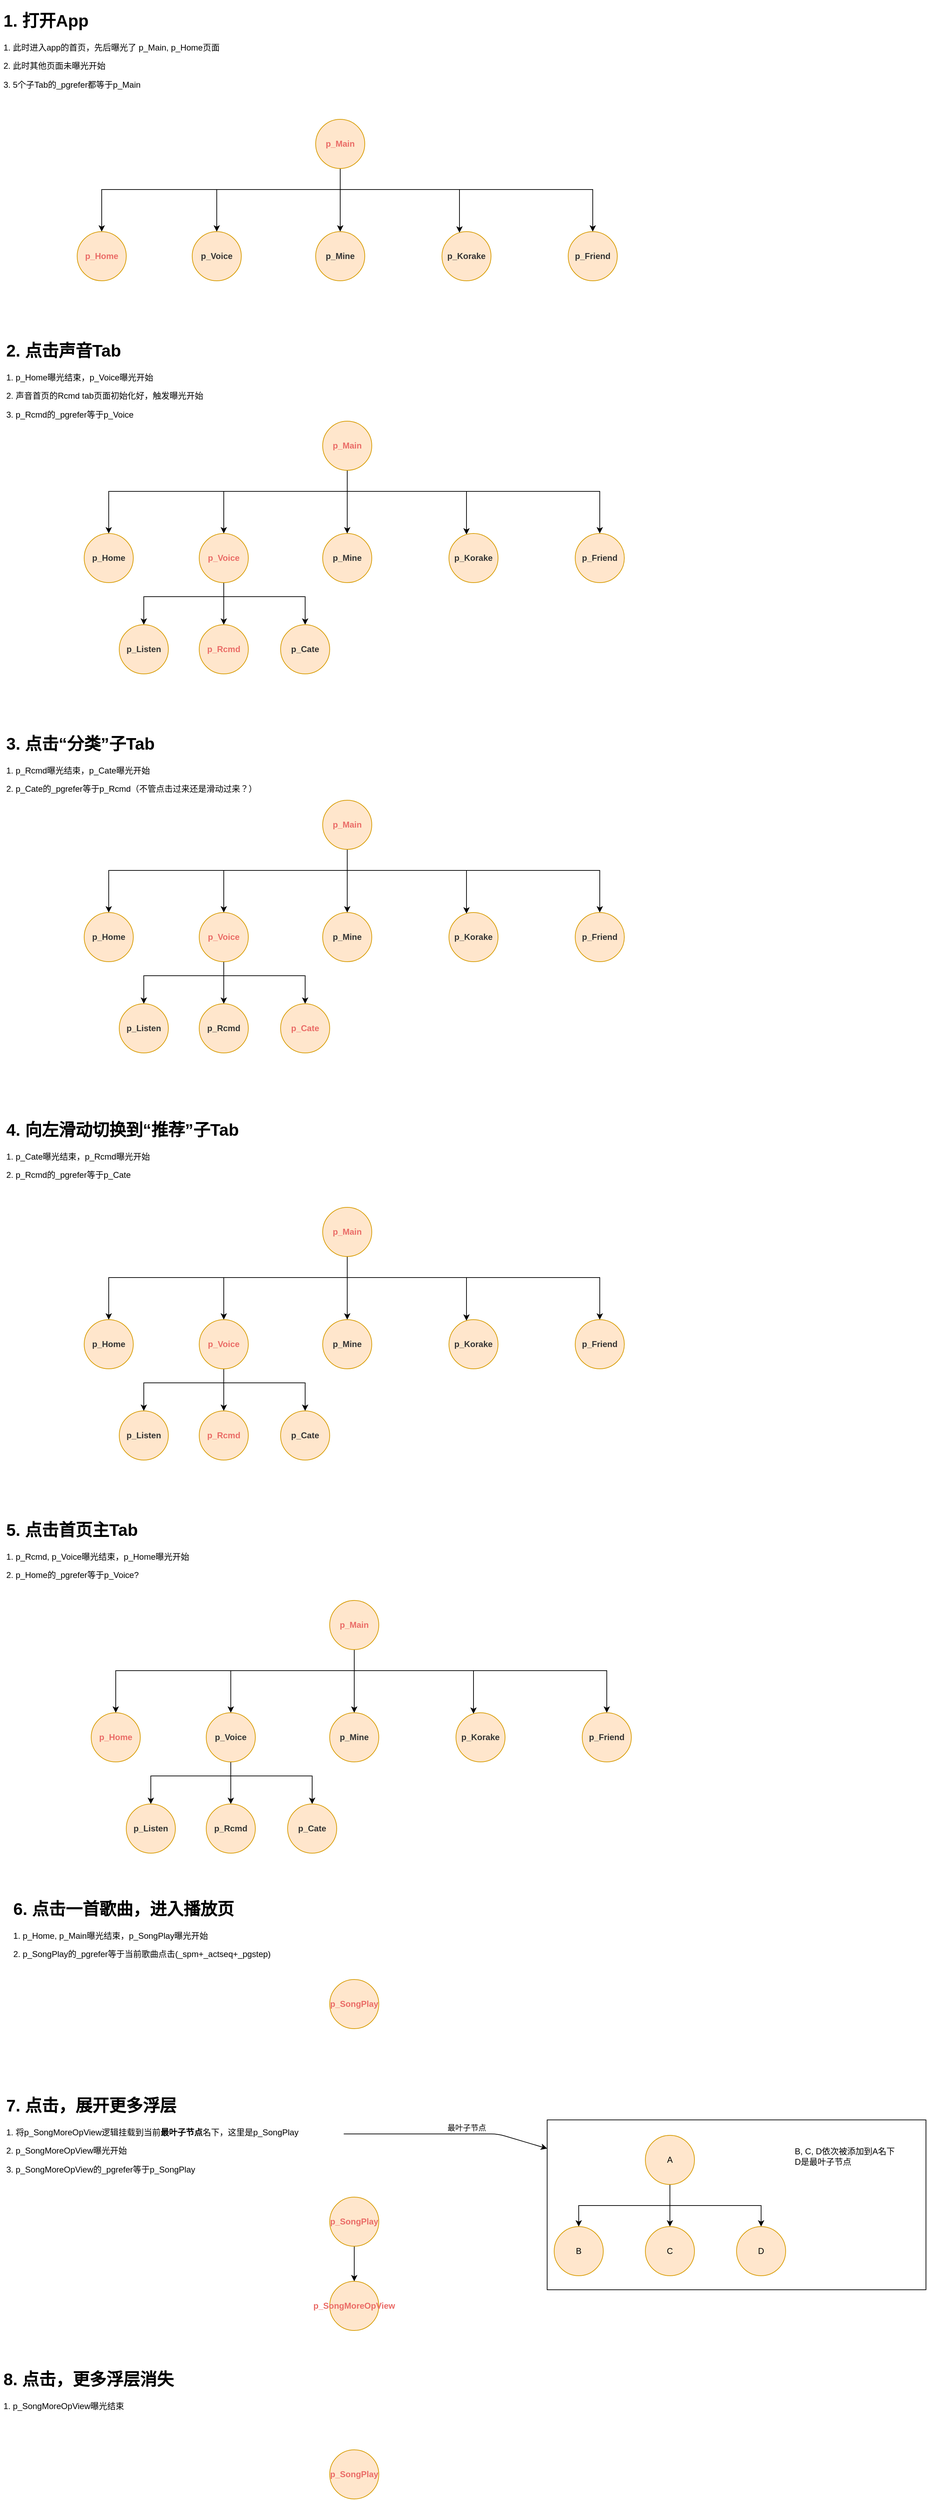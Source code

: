 <mxfile version="14.4.4" type="github">
  <diagram id="2VMnbliPUMn7yvVcYew5" name="Page-1">
    <mxGraphModel dx="2031" dy="2300" grid="1" gridSize="10" guides="1" tooltips="1" connect="1" arrows="1" fold="1" page="1" pageScale="1" pageWidth="827" pageHeight="1169" math="0" shadow="0">
      <root>
        <mxCell id="0" />
        <mxCell id="1" parent="0" />
        <mxCell id="qEXsqVAUmGLnPxg-KSlv-1" style="edgeStyle=orthogonalEdgeStyle;rounded=0;orthogonalLoop=1;jettySize=auto;html=1;" edge="1" parent="1" source="qEXsqVAUmGLnPxg-KSlv-6" target="qEXsqVAUmGLnPxg-KSlv-7">
          <mxGeometry relative="1" as="geometry">
            <Array as="points">
              <mxPoint x="575" y="-740" />
              <mxPoint x="235" y="-740" />
            </Array>
          </mxGeometry>
        </mxCell>
        <mxCell id="qEXsqVAUmGLnPxg-KSlv-2" style="edgeStyle=orthogonalEdgeStyle;rounded=0;orthogonalLoop=1;jettySize=auto;html=1;" edge="1" parent="1" source="qEXsqVAUmGLnPxg-KSlv-6" target="qEXsqVAUmGLnPxg-KSlv-8">
          <mxGeometry relative="1" as="geometry">
            <Array as="points">
              <mxPoint x="575" y="-740" />
              <mxPoint x="399" y="-740" />
            </Array>
          </mxGeometry>
        </mxCell>
        <mxCell id="qEXsqVAUmGLnPxg-KSlv-3" style="edgeStyle=orthogonalEdgeStyle;rounded=0;orthogonalLoop=1;jettySize=auto;html=1;" edge="1" parent="1" source="qEXsqVAUmGLnPxg-KSlv-6" target="qEXsqVAUmGLnPxg-KSlv-9">
          <mxGeometry relative="1" as="geometry" />
        </mxCell>
        <mxCell id="qEXsqVAUmGLnPxg-KSlv-4" style="edgeStyle=orthogonalEdgeStyle;rounded=0;orthogonalLoop=1;jettySize=auto;html=1;" edge="1" parent="1" source="qEXsqVAUmGLnPxg-KSlv-6" target="qEXsqVAUmGLnPxg-KSlv-10">
          <mxGeometry relative="1" as="geometry">
            <mxPoint x="750" y="-710" as="targetPoint" />
            <Array as="points">
              <mxPoint x="575" y="-740" />
              <mxPoint x="745" y="-740" />
            </Array>
          </mxGeometry>
        </mxCell>
        <mxCell id="qEXsqVAUmGLnPxg-KSlv-5" style="edgeStyle=orthogonalEdgeStyle;rounded=0;orthogonalLoop=1;jettySize=auto;html=1;" edge="1" parent="1" source="qEXsqVAUmGLnPxg-KSlv-6" target="qEXsqVAUmGLnPxg-KSlv-11">
          <mxGeometry relative="1" as="geometry">
            <Array as="points">
              <mxPoint x="575" y="-740" />
              <mxPoint x="935" y="-740" />
            </Array>
          </mxGeometry>
        </mxCell>
        <mxCell id="qEXsqVAUmGLnPxg-KSlv-6" value="&lt;b&gt;&lt;font color=&quot;#ea6b66&quot;&gt;p_Main&lt;/font&gt;&lt;/b&gt;" style="ellipse;whiteSpace=wrap;html=1;aspect=fixed;strokeColor=#d79b00;fillColor=#ffe6cc;" vertex="1" parent="1">
          <mxGeometry x="540" y="-840" width="70" height="70" as="geometry" />
        </mxCell>
        <mxCell id="qEXsqVAUmGLnPxg-KSlv-7" value="&lt;b&gt;&lt;font color=&quot;#ea6b66&quot;&gt;p_Home&lt;/font&gt;&lt;/b&gt;" style="ellipse;whiteSpace=wrap;html=1;aspect=fixed;strokeColor=#d79b00;fillColor=#ffe6cc;" vertex="1" parent="1">
          <mxGeometry x="200" y="-680.0" width="70" height="70" as="geometry" />
        </mxCell>
        <mxCell id="qEXsqVAUmGLnPxg-KSlv-8" value="&lt;b&gt;&lt;font color=&quot;#333333&quot;&gt;p_Voice&lt;/font&gt;&lt;/b&gt;" style="ellipse;whiteSpace=wrap;html=1;aspect=fixed;strokeColor=#d79b00;fillColor=#ffe6cc;" vertex="1" parent="1">
          <mxGeometry x="364" y="-680.0" width="70" height="70" as="geometry" />
        </mxCell>
        <mxCell id="qEXsqVAUmGLnPxg-KSlv-9" value="&lt;b&gt;&lt;font color=&quot;#333333&quot;&gt;p_Mine&lt;/font&gt;&lt;/b&gt;" style="ellipse;whiteSpace=wrap;html=1;aspect=fixed;strokeColor=#d79b00;fillColor=#ffe6cc;" vertex="1" parent="1">
          <mxGeometry x="540" y="-680.0" width="70" height="70" as="geometry" />
        </mxCell>
        <mxCell id="qEXsqVAUmGLnPxg-KSlv-10" value="&lt;b&gt;&lt;font color=&quot;#333333&quot;&gt;p_Korake&lt;/font&gt;&lt;/b&gt;" style="ellipse;whiteSpace=wrap;html=1;aspect=fixed;strokeColor=#d79b00;fillColor=#ffe6cc;" vertex="1" parent="1">
          <mxGeometry x="720" y="-680.0" width="70" height="70" as="geometry" />
        </mxCell>
        <mxCell id="qEXsqVAUmGLnPxg-KSlv-11" value="&lt;b&gt;&lt;font color=&quot;#333333&quot;&gt;p_Friend&lt;/font&gt;&lt;/b&gt;" style="ellipse;whiteSpace=wrap;html=1;aspect=fixed;strokeColor=#d79b00;fillColor=#ffe6cc;" vertex="1" parent="1">
          <mxGeometry x="900" y="-680.0" width="70" height="70" as="geometry" />
        </mxCell>
        <mxCell id="qEXsqVAUmGLnPxg-KSlv-12" value="&lt;h1&gt;1. 打开App&lt;/h1&gt;&lt;p&gt;1. 此时进入app的首页，先后曝光了 p_Main, p_Home页面&lt;br&gt;&lt;/p&gt;&lt;p&gt;2. 此时其他页面未曝光开始&lt;/p&gt;&lt;p&gt;3. 5个子Tab的_pgrefer都等于p_Main&lt;/p&gt;" style="text;html=1;strokeColor=none;fillColor=none;spacing=5;spacingTop=-20;whiteSpace=wrap;overflow=hidden;rounded=0;align=left;" vertex="1" parent="1">
          <mxGeometry x="90" y="-1000" width="340" height="130" as="geometry" />
        </mxCell>
        <mxCell id="qEXsqVAUmGLnPxg-KSlv-13" value="&lt;h1&gt;2. 点击声音Tab&lt;/h1&gt;&lt;p&gt;1. p_Home曝光结束，p_Voice曝光开始&lt;br&gt;&lt;/p&gt;&lt;p&gt;2. 声音首页的Rcmd tab页面初始化好，触发曝光开始&lt;/p&gt;&lt;p&gt;3. p_Rcmd的_pgrefer等于p_Voice&lt;/p&gt;" style="text;html=1;strokeColor=none;fillColor=none;spacing=5;spacingTop=-20;whiteSpace=wrap;overflow=hidden;rounded=0;align=left;" vertex="1" parent="1">
          <mxGeometry x="94" y="-530" width="340" height="130" as="geometry" />
        </mxCell>
        <mxCell id="qEXsqVAUmGLnPxg-KSlv-14" style="edgeStyle=orthogonalEdgeStyle;rounded=0;orthogonalLoop=1;jettySize=auto;html=1;" edge="1" parent="1" source="qEXsqVAUmGLnPxg-KSlv-19" target="qEXsqVAUmGLnPxg-KSlv-20">
          <mxGeometry relative="1" as="geometry">
            <Array as="points">
              <mxPoint x="585" y="-310" />
              <mxPoint x="245" y="-310" />
            </Array>
          </mxGeometry>
        </mxCell>
        <mxCell id="qEXsqVAUmGLnPxg-KSlv-15" style="edgeStyle=orthogonalEdgeStyle;rounded=0;orthogonalLoop=1;jettySize=auto;html=1;" edge="1" parent="1" source="qEXsqVAUmGLnPxg-KSlv-19" target="qEXsqVAUmGLnPxg-KSlv-24">
          <mxGeometry relative="1" as="geometry">
            <Array as="points">
              <mxPoint x="585" y="-310" />
              <mxPoint x="409" y="-310" />
            </Array>
          </mxGeometry>
        </mxCell>
        <mxCell id="qEXsqVAUmGLnPxg-KSlv-16" style="edgeStyle=orthogonalEdgeStyle;rounded=0;orthogonalLoop=1;jettySize=auto;html=1;" edge="1" parent="1" source="qEXsqVAUmGLnPxg-KSlv-19" target="qEXsqVAUmGLnPxg-KSlv-25">
          <mxGeometry relative="1" as="geometry" />
        </mxCell>
        <mxCell id="qEXsqVAUmGLnPxg-KSlv-17" style="edgeStyle=orthogonalEdgeStyle;rounded=0;orthogonalLoop=1;jettySize=auto;html=1;" edge="1" parent="1" source="qEXsqVAUmGLnPxg-KSlv-19" target="qEXsqVAUmGLnPxg-KSlv-26">
          <mxGeometry relative="1" as="geometry">
            <mxPoint x="760" y="-280" as="targetPoint" />
            <Array as="points">
              <mxPoint x="585" y="-310" />
              <mxPoint x="755" y="-310" />
            </Array>
          </mxGeometry>
        </mxCell>
        <mxCell id="qEXsqVAUmGLnPxg-KSlv-18" style="edgeStyle=orthogonalEdgeStyle;rounded=0;orthogonalLoop=1;jettySize=auto;html=1;" edge="1" parent="1" source="qEXsqVAUmGLnPxg-KSlv-19" target="qEXsqVAUmGLnPxg-KSlv-27">
          <mxGeometry relative="1" as="geometry">
            <Array as="points">
              <mxPoint x="585" y="-310" />
              <mxPoint x="945" y="-310" />
            </Array>
          </mxGeometry>
        </mxCell>
        <mxCell id="qEXsqVAUmGLnPxg-KSlv-19" value="&lt;b&gt;&lt;font color=&quot;#ea6b66&quot;&gt;p_Main&lt;/font&gt;&lt;/b&gt;" style="ellipse;whiteSpace=wrap;html=1;aspect=fixed;strokeColor=#d79b00;fillColor=#ffe6cc;" vertex="1" parent="1">
          <mxGeometry x="550" y="-410" width="70" height="70" as="geometry" />
        </mxCell>
        <mxCell id="qEXsqVAUmGLnPxg-KSlv-20" value="&lt;b&gt;&lt;font color=&quot;#333333&quot;&gt;p_Home&lt;/font&gt;&lt;/b&gt;" style="ellipse;whiteSpace=wrap;html=1;aspect=fixed;strokeColor=#d79b00;fillColor=#ffe6cc;" vertex="1" parent="1">
          <mxGeometry x="210" y="-250.0" width="70" height="70" as="geometry" />
        </mxCell>
        <mxCell id="qEXsqVAUmGLnPxg-KSlv-21" style="edgeStyle=orthogonalEdgeStyle;rounded=0;orthogonalLoop=1;jettySize=auto;html=1;" edge="1" parent="1" source="qEXsqVAUmGLnPxg-KSlv-24" target="qEXsqVAUmGLnPxg-KSlv-28">
          <mxGeometry relative="1" as="geometry">
            <Array as="points">
              <mxPoint x="409" y="-160" />
              <mxPoint x="295" y="-160" />
            </Array>
          </mxGeometry>
        </mxCell>
        <mxCell id="qEXsqVAUmGLnPxg-KSlv-22" style="edgeStyle=orthogonalEdgeStyle;rounded=0;orthogonalLoop=1;jettySize=auto;html=1;" edge="1" parent="1" source="qEXsqVAUmGLnPxg-KSlv-24" target="qEXsqVAUmGLnPxg-KSlv-29">
          <mxGeometry relative="1" as="geometry" />
        </mxCell>
        <mxCell id="qEXsqVAUmGLnPxg-KSlv-23" style="edgeStyle=orthogonalEdgeStyle;rounded=0;orthogonalLoop=1;jettySize=auto;html=1;" edge="1" parent="1" source="qEXsqVAUmGLnPxg-KSlv-24" target="qEXsqVAUmGLnPxg-KSlv-30">
          <mxGeometry relative="1" as="geometry">
            <Array as="points">
              <mxPoint x="409" y="-160" />
              <mxPoint x="525" y="-160" />
            </Array>
          </mxGeometry>
        </mxCell>
        <mxCell id="qEXsqVAUmGLnPxg-KSlv-24" value="&lt;b&gt;&lt;font color=&quot;#ea6b66&quot;&gt;p_Voice&lt;/font&gt;&lt;/b&gt;" style="ellipse;whiteSpace=wrap;html=1;aspect=fixed;strokeColor=#d79b00;fillColor=#ffe6cc;" vertex="1" parent="1">
          <mxGeometry x="374" y="-250.0" width="70" height="70" as="geometry" />
        </mxCell>
        <mxCell id="qEXsqVAUmGLnPxg-KSlv-25" value="&lt;b&gt;&lt;font color=&quot;#333333&quot;&gt;p_Mine&lt;/font&gt;&lt;/b&gt;" style="ellipse;whiteSpace=wrap;html=1;aspect=fixed;strokeColor=#d79b00;fillColor=#ffe6cc;" vertex="1" parent="1">
          <mxGeometry x="550" y="-250.0" width="70" height="70" as="geometry" />
        </mxCell>
        <mxCell id="qEXsqVAUmGLnPxg-KSlv-26" value="&lt;b&gt;&lt;font color=&quot;#333333&quot;&gt;p_Korake&lt;/font&gt;&lt;/b&gt;" style="ellipse;whiteSpace=wrap;html=1;aspect=fixed;strokeColor=#d79b00;fillColor=#ffe6cc;" vertex="1" parent="1">
          <mxGeometry x="730" y="-250.0" width="70" height="70" as="geometry" />
        </mxCell>
        <mxCell id="qEXsqVAUmGLnPxg-KSlv-27" value="&lt;b&gt;&lt;font color=&quot;#333333&quot;&gt;p_Friend&lt;/font&gt;&lt;/b&gt;" style="ellipse;whiteSpace=wrap;html=1;aspect=fixed;strokeColor=#d79b00;fillColor=#ffe6cc;" vertex="1" parent="1">
          <mxGeometry x="910" y="-250.0" width="70" height="70" as="geometry" />
        </mxCell>
        <mxCell id="qEXsqVAUmGLnPxg-KSlv-28" value="&lt;b&gt;&lt;font color=&quot;#333333&quot;&gt;p_Listen&lt;/font&gt;&lt;/b&gt;" style="ellipse;whiteSpace=wrap;html=1;aspect=fixed;strokeColor=#d79b00;fillColor=#ffe6cc;" vertex="1" parent="1">
          <mxGeometry x="260" y="-120.0" width="70" height="70" as="geometry" />
        </mxCell>
        <mxCell id="qEXsqVAUmGLnPxg-KSlv-29" value="&lt;b&gt;&lt;font color=&quot;#ea6b66&quot;&gt;p_Rcmd&lt;/font&gt;&lt;/b&gt;" style="ellipse;whiteSpace=wrap;html=1;aspect=fixed;strokeColor=#d79b00;fillColor=#ffe6cc;" vertex="1" parent="1">
          <mxGeometry x="374" y="-120.0" width="70" height="70" as="geometry" />
        </mxCell>
        <mxCell id="qEXsqVAUmGLnPxg-KSlv-30" value="&lt;b&gt;&lt;font&gt;p_Cate&lt;/font&gt;&lt;/b&gt;" style="ellipse;whiteSpace=wrap;html=1;aspect=fixed;strokeColor=#d79b00;fillColor=#ffe6cc;fontColor=#333333;" vertex="1" parent="1">
          <mxGeometry x="490" y="-120.0" width="70" height="70" as="geometry" />
        </mxCell>
        <mxCell id="qEXsqVAUmGLnPxg-KSlv-31" value="&lt;h1&gt;3. 点击“分类”子Tab&lt;/h1&gt;&lt;p&gt;1. p_Rcmd曝光结束，p_Cate曝光开始&lt;/p&gt;&lt;p&gt;2. p_Cate的_pgrefer等于p_Rcmd（不管点击过来还是滑动过来？）&lt;/p&gt;" style="text;html=1;strokeColor=none;fillColor=none;spacing=5;spacingTop=-20;whiteSpace=wrap;overflow=hidden;rounded=0;align=left;" vertex="1" parent="1">
          <mxGeometry x="94" y="30" width="386" height="100" as="geometry" />
        </mxCell>
        <mxCell id="qEXsqVAUmGLnPxg-KSlv-32" style="edgeStyle=orthogonalEdgeStyle;rounded=0;orthogonalLoop=1;jettySize=auto;html=1;" edge="1" parent="1" source="qEXsqVAUmGLnPxg-KSlv-37" target="qEXsqVAUmGLnPxg-KSlv-38">
          <mxGeometry relative="1" as="geometry">
            <Array as="points">
              <mxPoint x="585" y="230" />
              <mxPoint x="245" y="230" />
            </Array>
          </mxGeometry>
        </mxCell>
        <mxCell id="qEXsqVAUmGLnPxg-KSlv-33" style="edgeStyle=orthogonalEdgeStyle;rounded=0;orthogonalLoop=1;jettySize=auto;html=1;" edge="1" parent="1" source="qEXsqVAUmGLnPxg-KSlv-37" target="qEXsqVAUmGLnPxg-KSlv-42">
          <mxGeometry relative="1" as="geometry">
            <Array as="points">
              <mxPoint x="585" y="230" />
              <mxPoint x="409" y="230" />
            </Array>
          </mxGeometry>
        </mxCell>
        <mxCell id="qEXsqVAUmGLnPxg-KSlv-34" style="edgeStyle=orthogonalEdgeStyle;rounded=0;orthogonalLoop=1;jettySize=auto;html=1;" edge="1" parent="1" source="qEXsqVAUmGLnPxg-KSlv-37" target="qEXsqVAUmGLnPxg-KSlv-43">
          <mxGeometry relative="1" as="geometry" />
        </mxCell>
        <mxCell id="qEXsqVAUmGLnPxg-KSlv-35" style="edgeStyle=orthogonalEdgeStyle;rounded=0;orthogonalLoop=1;jettySize=auto;html=1;" edge="1" parent="1" source="qEXsqVAUmGLnPxg-KSlv-37" target="qEXsqVAUmGLnPxg-KSlv-44">
          <mxGeometry relative="1" as="geometry">
            <mxPoint x="760" y="260" as="targetPoint" />
            <Array as="points">
              <mxPoint x="585" y="230" />
              <mxPoint x="755" y="230" />
            </Array>
          </mxGeometry>
        </mxCell>
        <mxCell id="qEXsqVAUmGLnPxg-KSlv-36" style="edgeStyle=orthogonalEdgeStyle;rounded=0;orthogonalLoop=1;jettySize=auto;html=1;" edge="1" parent="1" source="qEXsqVAUmGLnPxg-KSlv-37" target="qEXsqVAUmGLnPxg-KSlv-45">
          <mxGeometry relative="1" as="geometry">
            <Array as="points">
              <mxPoint x="585" y="230" />
              <mxPoint x="945" y="230" />
            </Array>
          </mxGeometry>
        </mxCell>
        <mxCell id="qEXsqVAUmGLnPxg-KSlv-37" value="&lt;b&gt;&lt;font color=&quot;#ea6b66&quot;&gt;p_Main&lt;/font&gt;&lt;/b&gt;" style="ellipse;whiteSpace=wrap;html=1;aspect=fixed;strokeColor=#d79b00;fillColor=#ffe6cc;" vertex="1" parent="1">
          <mxGeometry x="550" y="130" width="70" height="70" as="geometry" />
        </mxCell>
        <mxCell id="qEXsqVAUmGLnPxg-KSlv-38" value="&lt;b&gt;&lt;font color=&quot;#333333&quot;&gt;p_Home&lt;/font&gt;&lt;/b&gt;" style="ellipse;whiteSpace=wrap;html=1;aspect=fixed;strokeColor=#d79b00;fillColor=#ffe6cc;" vertex="1" parent="1">
          <mxGeometry x="210" y="290.0" width="70" height="70" as="geometry" />
        </mxCell>
        <mxCell id="qEXsqVAUmGLnPxg-KSlv-39" style="edgeStyle=orthogonalEdgeStyle;rounded=0;orthogonalLoop=1;jettySize=auto;html=1;" edge="1" parent="1" source="qEXsqVAUmGLnPxg-KSlv-42" target="qEXsqVAUmGLnPxg-KSlv-46">
          <mxGeometry relative="1" as="geometry">
            <Array as="points">
              <mxPoint x="409" y="380" />
              <mxPoint x="295" y="380" />
            </Array>
          </mxGeometry>
        </mxCell>
        <mxCell id="qEXsqVAUmGLnPxg-KSlv-40" style="edgeStyle=orthogonalEdgeStyle;rounded=0;orthogonalLoop=1;jettySize=auto;html=1;" edge="1" parent="1" source="qEXsqVAUmGLnPxg-KSlv-42" target="qEXsqVAUmGLnPxg-KSlv-47">
          <mxGeometry relative="1" as="geometry" />
        </mxCell>
        <mxCell id="qEXsqVAUmGLnPxg-KSlv-41" style="edgeStyle=orthogonalEdgeStyle;rounded=0;orthogonalLoop=1;jettySize=auto;html=1;" edge="1" parent="1" source="qEXsqVAUmGLnPxg-KSlv-42" target="qEXsqVAUmGLnPxg-KSlv-48">
          <mxGeometry relative="1" as="geometry">
            <Array as="points">
              <mxPoint x="409" y="380" />
              <mxPoint x="525" y="380" />
            </Array>
          </mxGeometry>
        </mxCell>
        <mxCell id="qEXsqVAUmGLnPxg-KSlv-42" value="&lt;b&gt;&lt;font color=&quot;#ea6b66&quot;&gt;p_Voice&lt;/font&gt;&lt;/b&gt;" style="ellipse;whiteSpace=wrap;html=1;aspect=fixed;strokeColor=#d79b00;fillColor=#ffe6cc;" vertex="1" parent="1">
          <mxGeometry x="374" y="290.0" width="70" height="70" as="geometry" />
        </mxCell>
        <mxCell id="qEXsqVAUmGLnPxg-KSlv-43" value="&lt;b&gt;&lt;font color=&quot;#333333&quot;&gt;p_Mine&lt;/font&gt;&lt;/b&gt;" style="ellipse;whiteSpace=wrap;html=1;aspect=fixed;strokeColor=#d79b00;fillColor=#ffe6cc;" vertex="1" parent="1">
          <mxGeometry x="550" y="290.0" width="70" height="70" as="geometry" />
        </mxCell>
        <mxCell id="qEXsqVAUmGLnPxg-KSlv-44" value="&lt;b&gt;&lt;font color=&quot;#333333&quot;&gt;p_Korake&lt;/font&gt;&lt;/b&gt;" style="ellipse;whiteSpace=wrap;html=1;aspect=fixed;strokeColor=#d79b00;fillColor=#ffe6cc;" vertex="1" parent="1">
          <mxGeometry x="730" y="290.0" width="70" height="70" as="geometry" />
        </mxCell>
        <mxCell id="qEXsqVAUmGLnPxg-KSlv-45" value="&lt;b&gt;&lt;font color=&quot;#333333&quot;&gt;p_Friend&lt;/font&gt;&lt;/b&gt;" style="ellipse;whiteSpace=wrap;html=1;aspect=fixed;strokeColor=#d79b00;fillColor=#ffe6cc;" vertex="1" parent="1">
          <mxGeometry x="910" y="290.0" width="70" height="70" as="geometry" />
        </mxCell>
        <mxCell id="qEXsqVAUmGLnPxg-KSlv-46" value="&lt;b&gt;&lt;font color=&quot;#333333&quot;&gt;p_Listen&lt;/font&gt;&lt;/b&gt;" style="ellipse;whiteSpace=wrap;html=1;aspect=fixed;strokeColor=#d79b00;fillColor=#ffe6cc;" vertex="1" parent="1">
          <mxGeometry x="260" y="420.0" width="70" height="70" as="geometry" />
        </mxCell>
        <mxCell id="qEXsqVAUmGLnPxg-KSlv-47" value="&lt;b&gt;&lt;font color=&quot;#333333&quot;&gt;p_Rcmd&lt;/font&gt;&lt;/b&gt;" style="ellipse;whiteSpace=wrap;html=1;aspect=fixed;strokeColor=#d79b00;fillColor=#ffe6cc;" vertex="1" parent="1">
          <mxGeometry x="374" y="420.0" width="70" height="70" as="geometry" />
        </mxCell>
        <mxCell id="qEXsqVAUmGLnPxg-KSlv-48" value="&lt;b&gt;&lt;font color=&quot;#ea6b66&quot;&gt;p_Cate&lt;/font&gt;&lt;/b&gt;" style="ellipse;whiteSpace=wrap;html=1;aspect=fixed;strokeColor=#d79b00;fillColor=#ffe6cc;fontColor=#333333;" vertex="1" parent="1">
          <mxGeometry x="490" y="420.0" width="70" height="70" as="geometry" />
        </mxCell>
        <mxCell id="qEXsqVAUmGLnPxg-KSlv-49" value="&lt;h1&gt;4. 向左滑动切换到“推荐”子Tab&lt;/h1&gt;&lt;p&gt;1. p_Cate曝光结束，p_Rcmd曝光开始&lt;/p&gt;&lt;p&gt;2. p_Rcmd的_pgrefer等于p_Cate&lt;/p&gt;" style="text;html=1;strokeColor=none;fillColor=none;spacing=5;spacingTop=-20;whiteSpace=wrap;overflow=hidden;rounded=0;align=left;" vertex="1" parent="1">
          <mxGeometry x="94" y="580" width="406" height="110" as="geometry" />
        </mxCell>
        <mxCell id="qEXsqVAUmGLnPxg-KSlv-50" style="edgeStyle=orthogonalEdgeStyle;rounded=0;orthogonalLoop=1;jettySize=auto;html=1;" edge="1" parent="1" source="qEXsqVAUmGLnPxg-KSlv-55" target="qEXsqVAUmGLnPxg-KSlv-56">
          <mxGeometry relative="1" as="geometry">
            <Array as="points">
              <mxPoint x="585" y="810" />
              <mxPoint x="245" y="810" />
            </Array>
          </mxGeometry>
        </mxCell>
        <mxCell id="qEXsqVAUmGLnPxg-KSlv-51" style="edgeStyle=orthogonalEdgeStyle;rounded=0;orthogonalLoop=1;jettySize=auto;html=1;" edge="1" parent="1" source="qEXsqVAUmGLnPxg-KSlv-55" target="qEXsqVAUmGLnPxg-KSlv-60">
          <mxGeometry relative="1" as="geometry">
            <Array as="points">
              <mxPoint x="585" y="810" />
              <mxPoint x="409" y="810" />
            </Array>
          </mxGeometry>
        </mxCell>
        <mxCell id="qEXsqVAUmGLnPxg-KSlv-52" style="edgeStyle=orthogonalEdgeStyle;rounded=0;orthogonalLoop=1;jettySize=auto;html=1;" edge="1" parent="1" source="qEXsqVAUmGLnPxg-KSlv-55" target="qEXsqVAUmGLnPxg-KSlv-61">
          <mxGeometry relative="1" as="geometry" />
        </mxCell>
        <mxCell id="qEXsqVAUmGLnPxg-KSlv-53" style="edgeStyle=orthogonalEdgeStyle;rounded=0;orthogonalLoop=1;jettySize=auto;html=1;" edge="1" parent="1" source="qEXsqVAUmGLnPxg-KSlv-55" target="qEXsqVAUmGLnPxg-KSlv-62">
          <mxGeometry relative="1" as="geometry">
            <mxPoint x="760" y="840" as="targetPoint" />
            <Array as="points">
              <mxPoint x="585" y="810" />
              <mxPoint x="755" y="810" />
            </Array>
          </mxGeometry>
        </mxCell>
        <mxCell id="qEXsqVAUmGLnPxg-KSlv-54" style="edgeStyle=orthogonalEdgeStyle;rounded=0;orthogonalLoop=1;jettySize=auto;html=1;" edge="1" parent="1" source="qEXsqVAUmGLnPxg-KSlv-55" target="qEXsqVAUmGLnPxg-KSlv-63">
          <mxGeometry relative="1" as="geometry">
            <Array as="points">
              <mxPoint x="585" y="810" />
              <mxPoint x="945" y="810" />
            </Array>
          </mxGeometry>
        </mxCell>
        <mxCell id="qEXsqVAUmGLnPxg-KSlv-55" value="&lt;b&gt;&lt;font color=&quot;#ea6b66&quot;&gt;p_Main&lt;/font&gt;&lt;/b&gt;" style="ellipse;whiteSpace=wrap;html=1;aspect=fixed;strokeColor=#d79b00;fillColor=#ffe6cc;" vertex="1" parent="1">
          <mxGeometry x="550" y="710" width="70" height="70" as="geometry" />
        </mxCell>
        <mxCell id="qEXsqVAUmGLnPxg-KSlv-56" value="&lt;b&gt;&lt;font color=&quot;#333333&quot;&gt;p_Home&lt;/font&gt;&lt;/b&gt;" style="ellipse;whiteSpace=wrap;html=1;aspect=fixed;strokeColor=#d79b00;fillColor=#ffe6cc;" vertex="1" parent="1">
          <mxGeometry x="210" y="870.0" width="70" height="70" as="geometry" />
        </mxCell>
        <mxCell id="qEXsqVAUmGLnPxg-KSlv-57" style="edgeStyle=orthogonalEdgeStyle;rounded=0;orthogonalLoop=1;jettySize=auto;html=1;" edge="1" parent="1" source="qEXsqVAUmGLnPxg-KSlv-60" target="qEXsqVAUmGLnPxg-KSlv-64">
          <mxGeometry relative="1" as="geometry">
            <Array as="points">
              <mxPoint x="409" y="960" />
              <mxPoint x="295" y="960" />
            </Array>
          </mxGeometry>
        </mxCell>
        <mxCell id="qEXsqVAUmGLnPxg-KSlv-58" style="edgeStyle=orthogonalEdgeStyle;rounded=0;orthogonalLoop=1;jettySize=auto;html=1;" edge="1" parent="1" source="qEXsqVAUmGLnPxg-KSlv-60" target="qEXsqVAUmGLnPxg-KSlv-65">
          <mxGeometry relative="1" as="geometry" />
        </mxCell>
        <mxCell id="qEXsqVAUmGLnPxg-KSlv-59" style="edgeStyle=orthogonalEdgeStyle;rounded=0;orthogonalLoop=1;jettySize=auto;html=1;" edge="1" parent="1" source="qEXsqVAUmGLnPxg-KSlv-60" target="qEXsqVAUmGLnPxg-KSlv-66">
          <mxGeometry relative="1" as="geometry">
            <Array as="points">
              <mxPoint x="409" y="960" />
              <mxPoint x="525" y="960" />
            </Array>
          </mxGeometry>
        </mxCell>
        <mxCell id="qEXsqVAUmGLnPxg-KSlv-60" value="&lt;b&gt;&lt;font color=&quot;#ea6b66&quot;&gt;p_Voice&lt;/font&gt;&lt;/b&gt;" style="ellipse;whiteSpace=wrap;html=1;aspect=fixed;strokeColor=#d79b00;fillColor=#ffe6cc;" vertex="1" parent="1">
          <mxGeometry x="374" y="870.0" width="70" height="70" as="geometry" />
        </mxCell>
        <mxCell id="qEXsqVAUmGLnPxg-KSlv-61" value="&lt;b&gt;&lt;font color=&quot;#333333&quot;&gt;p_Mine&lt;/font&gt;&lt;/b&gt;" style="ellipse;whiteSpace=wrap;html=1;aspect=fixed;strokeColor=#d79b00;fillColor=#ffe6cc;" vertex="1" parent="1">
          <mxGeometry x="550" y="870.0" width="70" height="70" as="geometry" />
        </mxCell>
        <mxCell id="qEXsqVAUmGLnPxg-KSlv-62" value="&lt;b&gt;&lt;font color=&quot;#333333&quot;&gt;p_Korake&lt;/font&gt;&lt;/b&gt;" style="ellipse;whiteSpace=wrap;html=1;aspect=fixed;strokeColor=#d79b00;fillColor=#ffe6cc;" vertex="1" parent="1">
          <mxGeometry x="730" y="870.0" width="70" height="70" as="geometry" />
        </mxCell>
        <mxCell id="qEXsqVAUmGLnPxg-KSlv-63" value="&lt;b&gt;&lt;font color=&quot;#333333&quot;&gt;p_Friend&lt;/font&gt;&lt;/b&gt;" style="ellipse;whiteSpace=wrap;html=1;aspect=fixed;strokeColor=#d79b00;fillColor=#ffe6cc;" vertex="1" parent="1">
          <mxGeometry x="910" y="870.0" width="70" height="70" as="geometry" />
        </mxCell>
        <mxCell id="qEXsqVAUmGLnPxg-KSlv-64" value="&lt;b&gt;&lt;font color=&quot;#333333&quot;&gt;p_Listen&lt;/font&gt;&lt;/b&gt;" style="ellipse;whiteSpace=wrap;html=1;aspect=fixed;strokeColor=#d79b00;fillColor=#ffe6cc;" vertex="1" parent="1">
          <mxGeometry x="260" y="1000.0" width="70" height="70" as="geometry" />
        </mxCell>
        <mxCell id="qEXsqVAUmGLnPxg-KSlv-65" value="&lt;b&gt;&lt;font color=&quot;#ea6b66&quot;&gt;p_Rcmd&lt;/font&gt;&lt;/b&gt;" style="ellipse;whiteSpace=wrap;html=1;aspect=fixed;strokeColor=#d79b00;fillColor=#ffe6cc;" vertex="1" parent="1">
          <mxGeometry x="374" y="1000.0" width="70" height="70" as="geometry" />
        </mxCell>
        <mxCell id="qEXsqVAUmGLnPxg-KSlv-66" value="&lt;b&gt;&lt;font&gt;p_Cate&lt;/font&gt;&lt;/b&gt;" style="ellipse;whiteSpace=wrap;html=1;aspect=fixed;strokeColor=#d79b00;fillColor=#ffe6cc;fontColor=#333333;" vertex="1" parent="1">
          <mxGeometry x="490" y="1000.0" width="70" height="70" as="geometry" />
        </mxCell>
        <mxCell id="qEXsqVAUmGLnPxg-KSlv-67" value="&lt;h1&gt;5. 点击首页主Tab&lt;/h1&gt;&lt;p&gt;1. p_Rcmd, p_Voice曝光结束，p_Home曝光开始&lt;/p&gt;&lt;p&gt;2. p_Home的_pgrefer等于p_Voice?&lt;/p&gt;" style="text;html=1;strokeColor=none;fillColor=none;spacing=5;spacingTop=-20;whiteSpace=wrap;overflow=hidden;rounded=0;align=left;" vertex="1" parent="1">
          <mxGeometry x="94" y="1150" width="406" height="110" as="geometry" />
        </mxCell>
        <mxCell id="qEXsqVAUmGLnPxg-KSlv-68" style="edgeStyle=orthogonalEdgeStyle;rounded=0;orthogonalLoop=1;jettySize=auto;html=1;" edge="1" parent="1" source="qEXsqVAUmGLnPxg-KSlv-73" target="qEXsqVAUmGLnPxg-KSlv-74">
          <mxGeometry relative="1" as="geometry">
            <Array as="points">
              <mxPoint x="595" y="1370" />
              <mxPoint x="255" y="1370" />
            </Array>
          </mxGeometry>
        </mxCell>
        <mxCell id="qEXsqVAUmGLnPxg-KSlv-69" style="edgeStyle=orthogonalEdgeStyle;rounded=0;orthogonalLoop=1;jettySize=auto;html=1;" edge="1" parent="1" source="qEXsqVAUmGLnPxg-KSlv-73" target="qEXsqVAUmGLnPxg-KSlv-78">
          <mxGeometry relative="1" as="geometry">
            <Array as="points">
              <mxPoint x="595" y="1370" />
              <mxPoint x="419" y="1370" />
            </Array>
          </mxGeometry>
        </mxCell>
        <mxCell id="qEXsqVAUmGLnPxg-KSlv-70" style="edgeStyle=orthogonalEdgeStyle;rounded=0;orthogonalLoop=1;jettySize=auto;html=1;" edge="1" parent="1" source="qEXsqVAUmGLnPxg-KSlv-73" target="qEXsqVAUmGLnPxg-KSlv-79">
          <mxGeometry relative="1" as="geometry" />
        </mxCell>
        <mxCell id="qEXsqVAUmGLnPxg-KSlv-71" style="edgeStyle=orthogonalEdgeStyle;rounded=0;orthogonalLoop=1;jettySize=auto;html=1;" edge="1" parent="1" source="qEXsqVAUmGLnPxg-KSlv-73" target="qEXsqVAUmGLnPxg-KSlv-80">
          <mxGeometry relative="1" as="geometry">
            <mxPoint x="770" y="1400" as="targetPoint" />
            <Array as="points">
              <mxPoint x="595" y="1370" />
              <mxPoint x="765" y="1370" />
            </Array>
          </mxGeometry>
        </mxCell>
        <mxCell id="qEXsqVAUmGLnPxg-KSlv-72" style="edgeStyle=orthogonalEdgeStyle;rounded=0;orthogonalLoop=1;jettySize=auto;html=1;" edge="1" parent="1" source="qEXsqVAUmGLnPxg-KSlv-73" target="qEXsqVAUmGLnPxg-KSlv-81">
          <mxGeometry relative="1" as="geometry">
            <Array as="points">
              <mxPoint x="595" y="1370" />
              <mxPoint x="955" y="1370" />
            </Array>
          </mxGeometry>
        </mxCell>
        <mxCell id="qEXsqVAUmGLnPxg-KSlv-73" value="&lt;b&gt;&lt;font color=&quot;#ea6b66&quot;&gt;p_Main&lt;/font&gt;&lt;/b&gt;" style="ellipse;whiteSpace=wrap;html=1;aspect=fixed;strokeColor=#d79b00;fillColor=#ffe6cc;" vertex="1" parent="1">
          <mxGeometry x="560" y="1270" width="70" height="70" as="geometry" />
        </mxCell>
        <mxCell id="qEXsqVAUmGLnPxg-KSlv-74" value="&lt;b&gt;&lt;font&gt;p_Home&lt;/font&gt;&lt;/b&gt;" style="ellipse;whiteSpace=wrap;html=1;aspect=fixed;strokeColor=#d79b00;fillColor=#ffe6cc;fontColor=#EA6B66;" vertex="1" parent="1">
          <mxGeometry x="220" y="1430" width="70" height="70" as="geometry" />
        </mxCell>
        <mxCell id="qEXsqVAUmGLnPxg-KSlv-75" style="edgeStyle=orthogonalEdgeStyle;rounded=0;orthogonalLoop=1;jettySize=auto;html=1;" edge="1" parent="1" source="qEXsqVAUmGLnPxg-KSlv-78" target="qEXsqVAUmGLnPxg-KSlv-82">
          <mxGeometry relative="1" as="geometry">
            <Array as="points">
              <mxPoint x="419" y="1520" />
              <mxPoint x="305" y="1520" />
            </Array>
          </mxGeometry>
        </mxCell>
        <mxCell id="qEXsqVAUmGLnPxg-KSlv-76" style="edgeStyle=orthogonalEdgeStyle;rounded=0;orthogonalLoop=1;jettySize=auto;html=1;" edge="1" parent="1" source="qEXsqVAUmGLnPxg-KSlv-78" target="qEXsqVAUmGLnPxg-KSlv-83">
          <mxGeometry relative="1" as="geometry" />
        </mxCell>
        <mxCell id="qEXsqVAUmGLnPxg-KSlv-77" style="edgeStyle=orthogonalEdgeStyle;rounded=0;orthogonalLoop=1;jettySize=auto;html=1;" edge="1" parent="1" source="qEXsqVAUmGLnPxg-KSlv-78" target="qEXsqVAUmGLnPxg-KSlv-84">
          <mxGeometry relative="1" as="geometry">
            <Array as="points">
              <mxPoint x="419" y="1520" />
              <mxPoint x="535" y="1520" />
            </Array>
          </mxGeometry>
        </mxCell>
        <mxCell id="qEXsqVAUmGLnPxg-KSlv-78" value="&lt;b&gt;&lt;font&gt;p_Voice&lt;/font&gt;&lt;/b&gt;" style="ellipse;whiteSpace=wrap;html=1;aspect=fixed;strokeColor=#d79b00;fillColor=#ffe6cc;fontColor=#333333;" vertex="1" parent="1">
          <mxGeometry x="384" y="1430" width="70" height="70" as="geometry" />
        </mxCell>
        <mxCell id="qEXsqVAUmGLnPxg-KSlv-79" value="&lt;b&gt;&lt;font color=&quot;#333333&quot;&gt;p_Mine&lt;/font&gt;&lt;/b&gt;" style="ellipse;whiteSpace=wrap;html=1;aspect=fixed;strokeColor=#d79b00;fillColor=#ffe6cc;" vertex="1" parent="1">
          <mxGeometry x="560" y="1430" width="70" height="70" as="geometry" />
        </mxCell>
        <mxCell id="qEXsqVAUmGLnPxg-KSlv-80" value="&lt;b&gt;&lt;font color=&quot;#333333&quot;&gt;p_Korake&lt;/font&gt;&lt;/b&gt;" style="ellipse;whiteSpace=wrap;html=1;aspect=fixed;strokeColor=#d79b00;fillColor=#ffe6cc;" vertex="1" parent="1">
          <mxGeometry x="740" y="1430" width="70" height="70" as="geometry" />
        </mxCell>
        <mxCell id="qEXsqVAUmGLnPxg-KSlv-81" value="&lt;b&gt;&lt;font color=&quot;#333333&quot;&gt;p_Friend&lt;/font&gt;&lt;/b&gt;" style="ellipse;whiteSpace=wrap;html=1;aspect=fixed;strokeColor=#d79b00;fillColor=#ffe6cc;" vertex="1" parent="1">
          <mxGeometry x="920" y="1430" width="70" height="70" as="geometry" />
        </mxCell>
        <mxCell id="qEXsqVAUmGLnPxg-KSlv-82" value="&lt;b&gt;&lt;font color=&quot;#333333&quot;&gt;p_Listen&lt;/font&gt;&lt;/b&gt;" style="ellipse;whiteSpace=wrap;html=1;aspect=fixed;strokeColor=#d79b00;fillColor=#ffe6cc;" vertex="1" parent="1">
          <mxGeometry x="270" y="1560" width="70" height="70" as="geometry" />
        </mxCell>
        <mxCell id="qEXsqVAUmGLnPxg-KSlv-83" value="&lt;b&gt;&lt;font&gt;p_Rcmd&lt;/font&gt;&lt;/b&gt;" style="ellipse;whiteSpace=wrap;html=1;aspect=fixed;strokeColor=#d79b00;fillColor=#ffe6cc;fontColor=#333333;" vertex="1" parent="1">
          <mxGeometry x="384" y="1560" width="70" height="70" as="geometry" />
        </mxCell>
        <mxCell id="qEXsqVAUmGLnPxg-KSlv-84" value="&lt;b&gt;&lt;font&gt;p_Cate&lt;/font&gt;&lt;/b&gt;" style="ellipse;whiteSpace=wrap;html=1;aspect=fixed;strokeColor=#d79b00;fillColor=#ffe6cc;fontColor=#333333;" vertex="1" parent="1">
          <mxGeometry x="500" y="1560" width="70" height="70" as="geometry" />
        </mxCell>
        <mxCell id="qEXsqVAUmGLnPxg-KSlv-85" value="&lt;h1&gt;6. 点击一首歌曲，进入播放页&lt;/h1&gt;&lt;p&gt;1. p_Home, p_Main曝光结束，p_SongPlay曝光开始&lt;/p&gt;&lt;p&gt;2. p_SongPlay的_pgrefer等于当前歌曲点击(_spm+_actseq+_pgstep)&lt;/p&gt;" style="text;html=1;strokeColor=none;fillColor=none;spacing=5;spacingTop=-20;whiteSpace=wrap;overflow=hidden;rounded=0;align=left;" vertex="1" parent="1">
          <mxGeometry x="104" y="1690" width="406" height="110" as="geometry" />
        </mxCell>
        <mxCell id="qEXsqVAUmGLnPxg-KSlv-86" value="&lt;b&gt;&lt;font color=&quot;#ea6b66&quot;&gt;p_SongPlay&lt;/font&gt;&lt;/b&gt;" style="ellipse;whiteSpace=wrap;html=1;aspect=fixed;strokeColor=#d79b00;fillColor=#ffe6cc;" vertex="1" parent="1">
          <mxGeometry x="560" y="1810" width="70" height="70" as="geometry" />
        </mxCell>
        <mxCell id="qEXsqVAUmGLnPxg-KSlv-87" value="&lt;h1&gt;7. 点击，展开更多浮层&lt;/h1&gt;&lt;p&gt;1. 将p_SongMoreOpView逻辑挂载到当前&lt;b&gt;最叶子节点&lt;/b&gt;名下，这里是p_SongPlay&lt;br&gt;&lt;/p&gt;&lt;p&gt;2. p_SongMoreOpView曝光开始&lt;/p&gt;&lt;p&gt;3. p_SongMoreOpView的_pgrefer等于p_SongPlay&lt;/p&gt;" style="text;html=1;strokeColor=none;fillColor=none;spacing=5;spacingTop=-20;whiteSpace=wrap;overflow=hidden;rounded=0;align=left;" vertex="1" parent="1">
          <mxGeometry x="94" y="1970" width="486" height="120" as="geometry" />
        </mxCell>
        <mxCell id="qEXsqVAUmGLnPxg-KSlv-88" style="edgeStyle=orthogonalEdgeStyle;rounded=0;orthogonalLoop=1;jettySize=auto;html=1;fontColor=#EA6B66;" edge="1" parent="1" source="qEXsqVAUmGLnPxg-KSlv-89" target="qEXsqVAUmGLnPxg-KSlv-90">
          <mxGeometry relative="1" as="geometry" />
        </mxCell>
        <mxCell id="qEXsqVAUmGLnPxg-KSlv-89" value="&lt;b&gt;&lt;font color=&quot;#ea6b66&quot;&gt;p_SongPlay&lt;/font&gt;&lt;/b&gt;" style="ellipse;whiteSpace=wrap;html=1;aspect=fixed;strokeColor=#d79b00;fillColor=#ffe6cc;" vertex="1" parent="1">
          <mxGeometry x="560" y="2120" width="70" height="70" as="geometry" />
        </mxCell>
        <mxCell id="qEXsqVAUmGLnPxg-KSlv-90" value="&lt;b&gt;&lt;font color=&quot;#ea6b66&quot;&gt;p_SongMoreOpView&lt;/font&gt;&lt;/b&gt;" style="ellipse;whiteSpace=wrap;html=1;aspect=fixed;strokeColor=#d79b00;fillColor=#ffe6cc;" vertex="1" parent="1">
          <mxGeometry x="560" y="2240" width="70" height="70" as="geometry" />
        </mxCell>
        <mxCell id="qEXsqVAUmGLnPxg-KSlv-91" value="&lt;h1&gt;8. 点击，更多浮层消失&lt;/h1&gt;&lt;p&gt;1. p_SongMoreOpView曝光结束&lt;/p&gt;" style="text;html=1;strokeColor=none;fillColor=none;spacing=5;spacingTop=-20;whiteSpace=wrap;overflow=hidden;rounded=0;align=left;" vertex="1" parent="1">
          <mxGeometry x="90" y="2360" width="486" height="80" as="geometry" />
        </mxCell>
        <mxCell id="qEXsqVAUmGLnPxg-KSlv-92" value="&lt;b&gt;&lt;font color=&quot;#ea6b66&quot;&gt;p_SongPlay&lt;/font&gt;&lt;/b&gt;" style="ellipse;whiteSpace=wrap;html=1;aspect=fixed;strokeColor=#d79b00;fillColor=#ffe6cc;" vertex="1" parent="1">
          <mxGeometry x="560" y="2480" width="70" height="70" as="geometry" />
        </mxCell>
        <mxCell id="qEXsqVAUmGLnPxg-KSlv-101" value="" style="whiteSpace=wrap;html=1;align=left;" vertex="1" parent="1">
          <mxGeometry x="870" y="2010" width="540" height="242" as="geometry" />
        </mxCell>
        <mxCell id="qEXsqVAUmGLnPxg-KSlv-102" style="edgeStyle=orthogonalEdgeStyle;rounded=0;orthogonalLoop=1;jettySize=auto;html=1;" edge="1" parent="1" source="qEXsqVAUmGLnPxg-KSlv-105" target="qEXsqVAUmGLnPxg-KSlv-106">
          <mxGeometry relative="1" as="geometry">
            <Array as="points">
              <mxPoint x="1045" y="2132" />
              <mxPoint x="915" y="2132" />
            </Array>
          </mxGeometry>
        </mxCell>
        <mxCell id="qEXsqVAUmGLnPxg-KSlv-103" style="edgeStyle=orthogonalEdgeStyle;rounded=0;orthogonalLoop=1;jettySize=auto;html=1;" edge="1" parent="1" source="qEXsqVAUmGLnPxg-KSlv-105" target="qEXsqVAUmGLnPxg-KSlv-107">
          <mxGeometry relative="1" as="geometry" />
        </mxCell>
        <mxCell id="qEXsqVAUmGLnPxg-KSlv-104" style="edgeStyle=orthogonalEdgeStyle;rounded=0;orthogonalLoop=1;jettySize=auto;html=1;" edge="1" parent="1" source="qEXsqVAUmGLnPxg-KSlv-105" target="qEXsqVAUmGLnPxg-KSlv-108">
          <mxGeometry relative="1" as="geometry">
            <Array as="points">
              <mxPoint x="1045" y="2132" />
              <mxPoint x="1175" y="2132" />
            </Array>
          </mxGeometry>
        </mxCell>
        <mxCell id="qEXsqVAUmGLnPxg-KSlv-105" value="A" style="ellipse;whiteSpace=wrap;html=1;aspect=fixed;strokeColor=#d79b00;fillColor=#ffe6cc;" vertex="1" parent="1">
          <mxGeometry x="1010" y="2032" width="70" height="70" as="geometry" />
        </mxCell>
        <mxCell id="qEXsqVAUmGLnPxg-KSlv-106" value="B" style="ellipse;whiteSpace=wrap;html=1;aspect=fixed;strokeColor=#d79b00;fillColor=#ffe6cc;" vertex="1" parent="1">
          <mxGeometry x="880" y="2162" width="70" height="70" as="geometry" />
        </mxCell>
        <mxCell id="qEXsqVAUmGLnPxg-KSlv-107" value="C" style="ellipse;whiteSpace=wrap;html=1;aspect=fixed;strokeColor=#d79b00;fillColor=#ffe6cc;" vertex="1" parent="1">
          <mxGeometry x="1010" y="2162" width="70" height="70" as="geometry" />
        </mxCell>
        <mxCell id="qEXsqVAUmGLnPxg-KSlv-108" value="D" style="ellipse;whiteSpace=wrap;html=1;aspect=fixed;strokeColor=#d79b00;fillColor=#ffe6cc;" vertex="1" parent="1">
          <mxGeometry x="1140" y="2162" width="70" height="70" as="geometry" />
        </mxCell>
        <mxCell id="qEXsqVAUmGLnPxg-KSlv-109" value="&lt;p&gt;B, C, D依次被添加到A名下&lt;br&gt;D是最叶子节点&lt;/p&gt;" style="text;html=1;strokeColor=none;fillColor=none;align=left;verticalAlign=middle;whiteSpace=wrap;rounded=0;" vertex="1" parent="1">
          <mxGeometry x="1221" y="2032" width="189" height="60" as="geometry" />
        </mxCell>
        <mxCell id="qEXsqVAUmGLnPxg-KSlv-110" value="" style="endArrow=classic;html=1;" edge="1" parent="1" source="qEXsqVAUmGLnPxg-KSlv-87" target="qEXsqVAUmGLnPxg-KSlv-101">
          <mxGeometry width="50" height="50" relative="1" as="geometry">
            <mxPoint x="740" y="2010" as="sourcePoint" />
            <mxPoint x="790" y="1960" as="targetPoint" />
            <Array as="points">
              <mxPoint x="800" y="2030" />
            </Array>
          </mxGeometry>
        </mxCell>
        <mxCell id="qEXsqVAUmGLnPxg-KSlv-112" value="最叶子节点" style="edgeLabel;html=1;align=center;verticalAlign=middle;resizable=0;points=[];" vertex="1" connectable="0" parent="qEXsqVAUmGLnPxg-KSlv-110">
          <mxGeometry x="-0.27" y="1" relative="1" as="geometry">
            <mxPoint x="68" y="-7.78" as="offset" />
          </mxGeometry>
        </mxCell>
      </root>
    </mxGraphModel>
  </diagram>
</mxfile>
